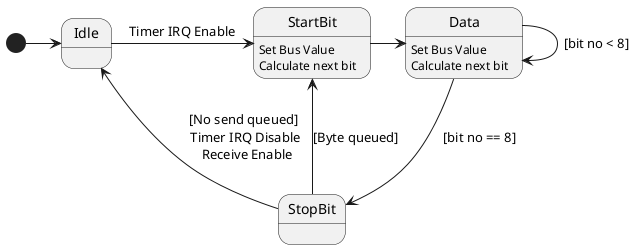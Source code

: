 @startuml

[*] -right-> Idle
Idle -right-> StartBit: Timer IRQ Enable
StartBit -right-> Data
Data --> Data : [bit no < 8]
Data -down-> StopBit : [bit no == 8]
StopBit --> Idle: [No send queued] \n Timer IRQ Disable \n Receive Enable
StopBit --> StartBit: [Byte queued]

Data: Set Bus Value
Data: Calculate next bit

StartBit: Set Bus Value
StartBit: Calculate next bit

